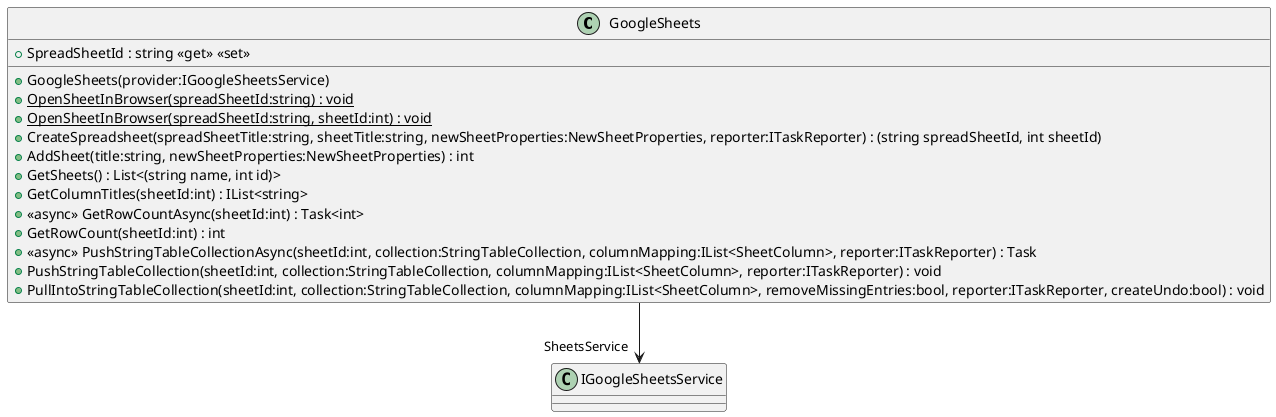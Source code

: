 @startuml
class GoogleSheets {
    + SpreadSheetId : string <<get>> <<set>>
    + GoogleSheets(provider:IGoogleSheetsService)
    + {static} OpenSheetInBrowser(spreadSheetId:string) : void
    + {static} OpenSheetInBrowser(spreadSheetId:string, sheetId:int) : void
    + CreateSpreadsheet(spreadSheetTitle:string, sheetTitle:string, newSheetProperties:NewSheetProperties, reporter:ITaskReporter) : (string spreadSheetId, int sheetId)
    + AddSheet(title:string, newSheetProperties:NewSheetProperties) : int
    + GetSheets() : List<(string name, int id)>
    + GetColumnTitles(sheetId:int) : IList<string>
    + <<async>> GetRowCountAsync(sheetId:int) : Task<int>
    + GetRowCount(sheetId:int) : int
    + <<async>> PushStringTableCollectionAsync(sheetId:int, collection:StringTableCollection, columnMapping:IList<SheetColumn>, reporter:ITaskReporter) : Task
    + PushStringTableCollection(sheetId:int, collection:StringTableCollection, columnMapping:IList<SheetColumn>, reporter:ITaskReporter) : void
    + PullIntoStringTableCollection(sheetId:int, collection:StringTableCollection, columnMapping:IList<SheetColumn>, removeMissingEntries:bool, reporter:ITaskReporter, createUndo:bool) : void
}
GoogleSheets --> "SheetsService" IGoogleSheetsService
@enduml
